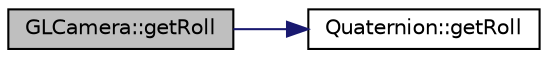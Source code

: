 digraph "GLCamera::getRoll"
{
 // INTERACTIVE_SVG=YES
  edge [fontname="Helvetica",fontsize="10",labelfontname="Helvetica",labelfontsize="10"];
  node [fontname="Helvetica",fontsize="10",shape=record];
  rankdir="LR";
  Node1 [label="GLCamera::getRoll",height=0.2,width=0.4,color="black", fillcolor="grey75", style="filled", fontcolor="black"];
  Node1 -> Node2 [color="midnightblue",fontsize="10",style="solid",fontname="Helvetica"];
  Node2 [label="Quaternion::getRoll",height=0.2,width=0.4,color="black", fillcolor="white", style="filled",URL="$dc/de3/class_quaternion.html#a734051f0af2830e950099169a117f63f"];
}
